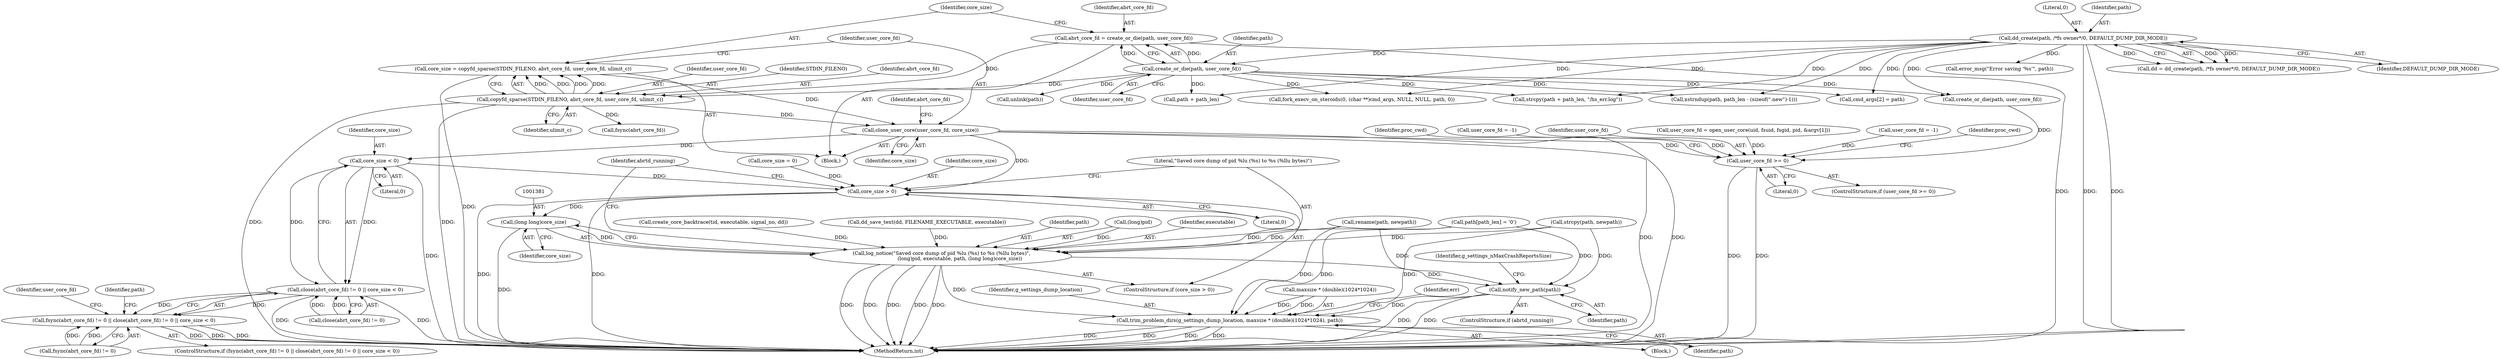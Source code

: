 digraph "0_abrt_3c1b60cfa62d39e5fff5a53a5bc53dae189e740e@API" {
"1001151" [label="(Call,core_size = copyfd_sparse(STDIN_FILENO, abrt_core_fd, user_core_fd, ulimit_c))"];
"1001153" [label="(Call,copyfd_sparse(STDIN_FILENO, abrt_core_fd, user_core_fd, ulimit_c))"];
"1001146" [label="(Call,abrt_core_fd = create_or_die(path, user_core_fd))"];
"1001148" [label="(Call,create_or_die(path, user_core_fd))"];
"1000775" [label="(Call,dd_create(path, /*fs owner*/0, DEFAULT_DUMP_DIR_MODE))"];
"1001158" [label="(Call,close_user_core(user_core_fd, core_size))"];
"1001172" [label="(Call,core_size < 0)"];
"1001167" [label="(Call,close(abrt_core_fd) != 0 || core_size < 0)"];
"1001162" [label="(Call,fsync(abrt_core_fd) != 0 || close(abrt_core_fd) != 0 || core_size < 0)"];
"1001370" [label="(Call,core_size > 0)"];
"1001380" [label="(Call,(long long)core_size)"];
"1001373" [label="(Call,log_notice(\"Saved core dump of pid %lu (%s) to %s (%llu bytes)\",\n                       (long)pid, executable, path, (long long)core_size))"];
"1001385" [label="(Call,notify_new_path(path))"];
"1001403" [label="(Call,trim_problem_dirs(g_settings_dump_location, maxsize * (double)(1024*1024), path))"];
"1001429" [label="(Call,user_core_fd >= 0)"];
"1001164" [label="(Call,fsync(abrt_core_fd))"];
"1001385" [label="(Call,notify_new_path(path))"];
"1001157" [label="(Identifier,ulimit_c)"];
"1000773" [label="(Call,dd = dd_create(path, /*fs owner*/0, DEFAULT_DUMP_DIR_MODE))"];
"1001172" [label="(Call,core_size < 0)"];
"1001163" [label="(Call,fsync(abrt_core_fd) != 0)"];
"1001375" [label="(Call,(long)pid)"];
"1001168" [label="(Call,close(abrt_core_fd) != 0)"];
"1001149" [label="(Identifier,path)"];
"1001371" [label="(Identifier,core_size)"];
"1001430" [label="(Identifier,user_core_fd)"];
"1001146" [label="(Call,abrt_core_fd = create_or_die(path, user_core_fd))"];
"1000567" [label="(Call,user_core_fd = open_user_core(uid, fsuid, fsgid, pid, &argv[1]))"];
"1001139" [label="(Call,core_size = 0)"];
"1001188" [label="(Call,user_core_fd = -1)"];
"1001384" [label="(Identifier,abrtd_running)"];
"1001378" [label="(Identifier,executable)"];
"1001284" [label="(Call,path[path_len] = '\0')"];
"1001386" [label="(Identifier,path)"];
"1001403" [label="(Call,trim_problem_dirs(g_settings_dump_location, maxsize * (double)(1024*1024), path))"];
"1001389" [label="(Identifier,g_settings_nMaxCrashReportsSize)"];
"1001369" [label="(ControlStructure,if (core_size > 0))"];
"1001173" [label="(Identifier,core_size)"];
"1001439" [label="(Identifier,proc_cwd)"];
"1001391" [label="(Block,)"];
"1001176" [label="(Call,unlink(path))"];
"1001242" [label="(Call,create_or_die(path, user_core_fd))"];
"1001434" [label="(Identifier,proc_cwd)"];
"1001429" [label="(Call,user_core_fd >= 0)"];
"1001167" [label="(Call,close(abrt_core_fd) != 0 || core_size < 0)"];
"1001159" [label="(Identifier,user_core_fd)"];
"1001162" [label="(Call,fsync(abrt_core_fd) != 0 || close(abrt_core_fd) != 0 || core_size < 0)"];
"1001428" [label="(ControlStructure,if (user_core_fd >= 0))"];
"1001431" [label="(Literal,0)"];
"1001153" [label="(Call,copyfd_sparse(STDIN_FILENO, abrt_core_fd, user_core_fd, ulimit_c))"];
"1001144" [label="(Block,)"];
"1001174" [label="(Literal,0)"];
"1001370" [label="(Call,core_size > 0)"];
"1001156" [label="(Identifier,user_core_fd)"];
"1001405" [label="(Call,maxsize * (double)(1024*1024))"];
"1001148" [label="(Call,create_or_die(path, user_core_fd))"];
"1000557" [label="(Call,user_core_fd = -1)"];
"1001150" [label="(Identifier,user_core_fd)"];
"1001158" [label="(Call,close_user_core(user_core_fd, core_size))"];
"1001364" [label="(Call,strcpy(path, newpath))"];
"1000775" [label="(Call,dd_create(path, /*fs owner*/0, DEFAULT_DUMP_DIR_MODE))"];
"1000778" [label="(Identifier,DEFAULT_DUMP_DIR_MODE)"];
"1001160" [label="(Identifier,core_size)"];
"1001151" [label="(Call,core_size = copyfd_sparse(STDIN_FILENO, abrt_core_fd, user_core_fd, ulimit_c))"];
"1000776" [label="(Identifier,path)"];
"1001274" [label="(Call,create_core_backtrace(tid, executable, signal_no, dd))"];
"1000992" [label="(Call,dd_save_text(dd, FILENAME_EXECUTABLE, executable))"];
"1001383" [label="(ControlStructure,if (abrtd_running))"];
"1001147" [label="(Identifier,abrt_core_fd)"];
"1000777" [label="(Literal,0)"];
"1001374" [label="(Literal,\"Saved core dump of pid %lu (%s) to %s (%llu bytes)\")"];
"1001152" [label="(Identifier,core_size)"];
"1001373" [label="(Call,log_notice(\"Saved core dump of pid %lu (%s) to %s (%llu bytes)\",\n                       (long)pid, executable, path, (long long)core_size))"];
"1001379" [label="(Identifier,path)"];
"1001412" [label="(Identifier,path)"];
"1001414" [label="(Identifier,err)"];
"1001154" [label="(Identifier,STDIN_FILENO)"];
"1001372" [label="(Literal,0)"];
"1001235" [label="(Call,path + path_len)"];
"1001350" [label="(Call,xstrndup(path, path_len - (sizeof(\".new\")-1)))"];
"1001309" [label="(Call,cmd_args[2] = path)"];
"1001165" [label="(Identifier,abrt_core_fd)"];
"1001161" [label="(ControlStructure,if (fsync(abrt_core_fd) != 0 || close(abrt_core_fd) != 0 || core_size < 0))"];
"1001332" [label="(Call,fork_execv_on_steroids(0, (char **)cmd_args, NULL, NULL, path, 0))"];
"1001189" [label="(Identifier,user_core_fd)"];
"1001234" [label="(Call,strcpy(path + path_len, \"/hs_err.log\"))"];
"1001134" [label="(Call,error_msg(\"Error saving '%s'\", path))"];
"1001155" [label="(Identifier,abrt_core_fd)"];
"1001177" [label="(Identifier,path)"];
"1001380" [label="(Call,(long long)core_size)"];
"1001382" [label="(Identifier,core_size)"];
"1001360" [label="(Call,rename(path, newpath))"];
"1001404" [label="(Identifier,g_settings_dump_location)"];
"1001445" [label="(MethodReturn,int)"];
"1001151" -> "1001144"  [label="AST: "];
"1001151" -> "1001153"  [label="CFG: "];
"1001152" -> "1001151"  [label="AST: "];
"1001153" -> "1001151"  [label="AST: "];
"1001159" -> "1001151"  [label="CFG: "];
"1001151" -> "1001445"  [label="DDG: "];
"1001153" -> "1001151"  [label="DDG: "];
"1001153" -> "1001151"  [label="DDG: "];
"1001153" -> "1001151"  [label="DDG: "];
"1001153" -> "1001151"  [label="DDG: "];
"1001151" -> "1001158"  [label="DDG: "];
"1001153" -> "1001157"  [label="CFG: "];
"1001154" -> "1001153"  [label="AST: "];
"1001155" -> "1001153"  [label="AST: "];
"1001156" -> "1001153"  [label="AST: "];
"1001157" -> "1001153"  [label="AST: "];
"1001153" -> "1001445"  [label="DDG: "];
"1001153" -> "1001445"  [label="DDG: "];
"1001146" -> "1001153"  [label="DDG: "];
"1001148" -> "1001153"  [label="DDG: "];
"1001153" -> "1001158"  [label="DDG: "];
"1001153" -> "1001164"  [label="DDG: "];
"1001146" -> "1001144"  [label="AST: "];
"1001146" -> "1001148"  [label="CFG: "];
"1001147" -> "1001146"  [label="AST: "];
"1001148" -> "1001146"  [label="AST: "];
"1001152" -> "1001146"  [label="CFG: "];
"1001146" -> "1001445"  [label="DDG: "];
"1001148" -> "1001146"  [label="DDG: "];
"1001148" -> "1001146"  [label="DDG: "];
"1001148" -> "1001150"  [label="CFG: "];
"1001149" -> "1001148"  [label="AST: "];
"1001150" -> "1001148"  [label="AST: "];
"1000775" -> "1001148"  [label="DDG: "];
"1001148" -> "1001176"  [label="DDG: "];
"1001148" -> "1001234"  [label="DDG: "];
"1001148" -> "1001235"  [label="DDG: "];
"1001148" -> "1001242"  [label="DDG: "];
"1001148" -> "1001309"  [label="DDG: "];
"1001148" -> "1001332"  [label="DDG: "];
"1001148" -> "1001350"  [label="DDG: "];
"1000775" -> "1000773"  [label="AST: "];
"1000775" -> "1000778"  [label="CFG: "];
"1000776" -> "1000775"  [label="AST: "];
"1000777" -> "1000775"  [label="AST: "];
"1000778" -> "1000775"  [label="AST: "];
"1000773" -> "1000775"  [label="CFG: "];
"1000775" -> "1001445"  [label="DDG: "];
"1000775" -> "1001445"  [label="DDG: "];
"1000775" -> "1000773"  [label="DDG: "];
"1000775" -> "1000773"  [label="DDG: "];
"1000775" -> "1000773"  [label="DDG: "];
"1000775" -> "1001134"  [label="DDG: "];
"1000775" -> "1001234"  [label="DDG: "];
"1000775" -> "1001235"  [label="DDG: "];
"1000775" -> "1001242"  [label="DDG: "];
"1000775" -> "1001309"  [label="DDG: "];
"1000775" -> "1001332"  [label="DDG: "];
"1000775" -> "1001350"  [label="DDG: "];
"1001158" -> "1001144"  [label="AST: "];
"1001158" -> "1001160"  [label="CFG: "];
"1001159" -> "1001158"  [label="AST: "];
"1001160" -> "1001158"  [label="AST: "];
"1001165" -> "1001158"  [label="CFG: "];
"1001158" -> "1001445"  [label="DDG: "];
"1001158" -> "1001445"  [label="DDG: "];
"1001158" -> "1001172"  [label="DDG: "];
"1001158" -> "1001370"  [label="DDG: "];
"1001158" -> "1001429"  [label="DDG: "];
"1001172" -> "1001167"  [label="AST: "];
"1001172" -> "1001174"  [label="CFG: "];
"1001173" -> "1001172"  [label="AST: "];
"1001174" -> "1001172"  [label="AST: "];
"1001167" -> "1001172"  [label="CFG: "];
"1001172" -> "1001445"  [label="DDG: "];
"1001172" -> "1001167"  [label="DDG: "];
"1001172" -> "1001167"  [label="DDG: "];
"1001172" -> "1001370"  [label="DDG: "];
"1001167" -> "1001162"  [label="AST: "];
"1001167" -> "1001168"  [label="CFG: "];
"1001168" -> "1001167"  [label="AST: "];
"1001162" -> "1001167"  [label="CFG: "];
"1001167" -> "1001445"  [label="DDG: "];
"1001167" -> "1001445"  [label="DDG: "];
"1001167" -> "1001162"  [label="DDG: "];
"1001167" -> "1001162"  [label="DDG: "];
"1001168" -> "1001167"  [label="DDG: "];
"1001168" -> "1001167"  [label="DDG: "];
"1001162" -> "1001161"  [label="AST: "];
"1001162" -> "1001163"  [label="CFG: "];
"1001163" -> "1001162"  [label="AST: "];
"1001177" -> "1001162"  [label="CFG: "];
"1001189" -> "1001162"  [label="CFG: "];
"1001162" -> "1001445"  [label="DDG: "];
"1001162" -> "1001445"  [label="DDG: "];
"1001162" -> "1001445"  [label="DDG: "];
"1001163" -> "1001162"  [label="DDG: "];
"1001163" -> "1001162"  [label="DDG: "];
"1001370" -> "1001369"  [label="AST: "];
"1001370" -> "1001372"  [label="CFG: "];
"1001371" -> "1001370"  [label="AST: "];
"1001372" -> "1001370"  [label="AST: "];
"1001374" -> "1001370"  [label="CFG: "];
"1001384" -> "1001370"  [label="CFG: "];
"1001370" -> "1001445"  [label="DDG: "];
"1001370" -> "1001445"  [label="DDG: "];
"1001139" -> "1001370"  [label="DDG: "];
"1001370" -> "1001380"  [label="DDG: "];
"1001380" -> "1001373"  [label="AST: "];
"1001380" -> "1001382"  [label="CFG: "];
"1001381" -> "1001380"  [label="AST: "];
"1001382" -> "1001380"  [label="AST: "];
"1001373" -> "1001380"  [label="CFG: "];
"1001380" -> "1001445"  [label="DDG: "];
"1001380" -> "1001373"  [label="DDG: "];
"1001373" -> "1001369"  [label="AST: "];
"1001374" -> "1001373"  [label="AST: "];
"1001375" -> "1001373"  [label="AST: "];
"1001378" -> "1001373"  [label="AST: "];
"1001379" -> "1001373"  [label="AST: "];
"1001384" -> "1001373"  [label="CFG: "];
"1001373" -> "1001445"  [label="DDG: "];
"1001373" -> "1001445"  [label="DDG: "];
"1001373" -> "1001445"  [label="DDG: "];
"1001373" -> "1001445"  [label="DDG: "];
"1001373" -> "1001445"  [label="DDG: "];
"1001375" -> "1001373"  [label="DDG: "];
"1001274" -> "1001373"  [label="DDG: "];
"1000992" -> "1001373"  [label="DDG: "];
"1001284" -> "1001373"  [label="DDG: "];
"1001364" -> "1001373"  [label="DDG: "];
"1001360" -> "1001373"  [label="DDG: "];
"1001373" -> "1001385"  [label="DDG: "];
"1001373" -> "1001403"  [label="DDG: "];
"1001385" -> "1001383"  [label="AST: "];
"1001385" -> "1001386"  [label="CFG: "];
"1001386" -> "1001385"  [label="AST: "];
"1001389" -> "1001385"  [label="CFG: "];
"1001385" -> "1001445"  [label="DDG: "];
"1001385" -> "1001445"  [label="DDG: "];
"1001284" -> "1001385"  [label="DDG: "];
"1001364" -> "1001385"  [label="DDG: "];
"1001360" -> "1001385"  [label="DDG: "];
"1001385" -> "1001403"  [label="DDG: "];
"1001403" -> "1001391"  [label="AST: "];
"1001403" -> "1001412"  [label="CFG: "];
"1001404" -> "1001403"  [label="AST: "];
"1001405" -> "1001403"  [label="AST: "];
"1001412" -> "1001403"  [label="AST: "];
"1001414" -> "1001403"  [label="CFG: "];
"1001403" -> "1001445"  [label="DDG: "];
"1001403" -> "1001445"  [label="DDG: "];
"1001403" -> "1001445"  [label="DDG: "];
"1001403" -> "1001445"  [label="DDG: "];
"1001405" -> "1001403"  [label="DDG: "];
"1001405" -> "1001403"  [label="DDG: "];
"1001284" -> "1001403"  [label="DDG: "];
"1001364" -> "1001403"  [label="DDG: "];
"1001360" -> "1001403"  [label="DDG: "];
"1001429" -> "1001428"  [label="AST: "];
"1001429" -> "1001431"  [label="CFG: "];
"1001430" -> "1001429"  [label="AST: "];
"1001431" -> "1001429"  [label="AST: "];
"1001434" -> "1001429"  [label="CFG: "];
"1001439" -> "1001429"  [label="CFG: "];
"1001429" -> "1001445"  [label="DDG: "];
"1001429" -> "1001445"  [label="DDG: "];
"1000567" -> "1001429"  [label="DDG: "];
"1001188" -> "1001429"  [label="DDG: "];
"1000557" -> "1001429"  [label="DDG: "];
"1001242" -> "1001429"  [label="DDG: "];
}
